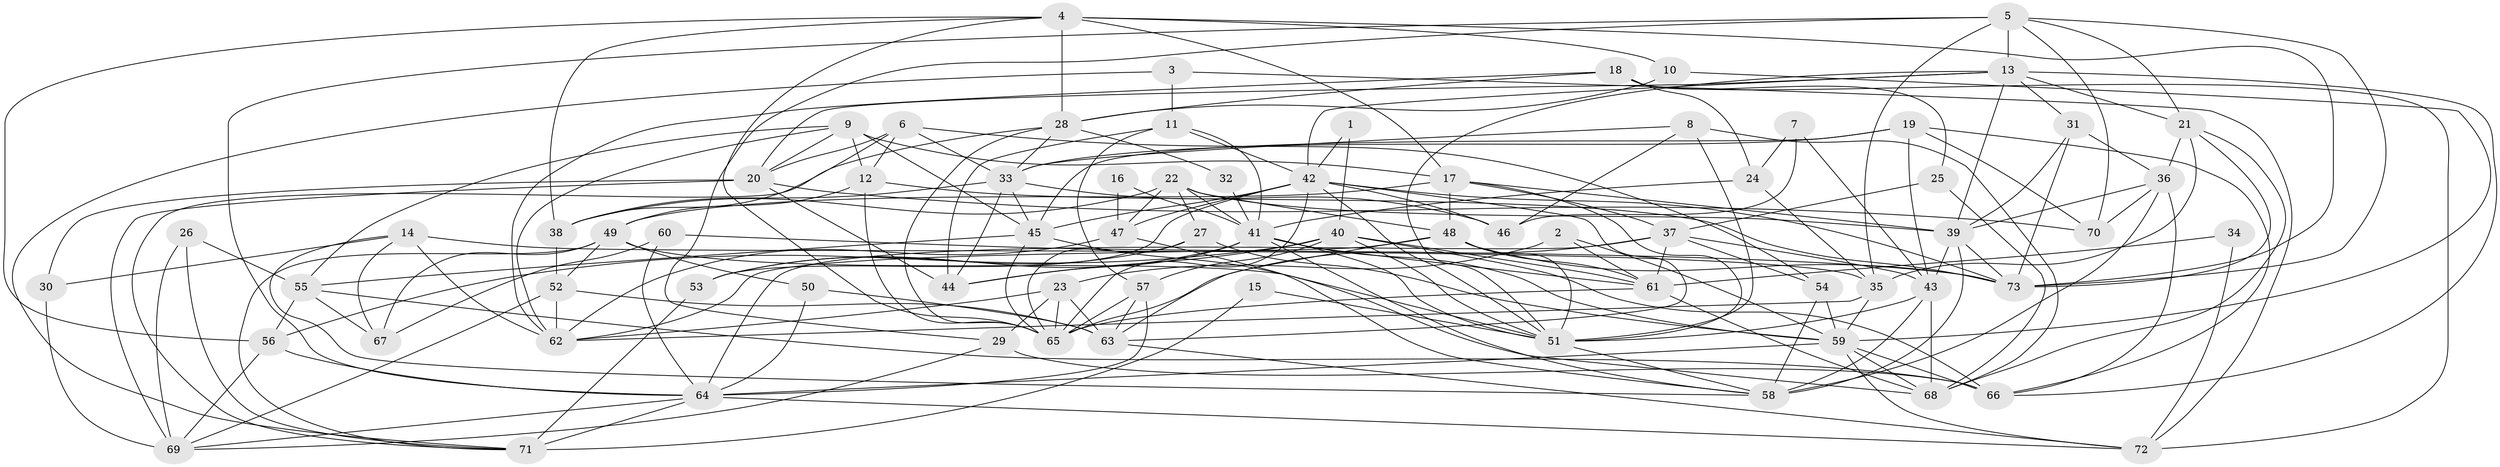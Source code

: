 // original degree distribution, {3: 0.3448275862068966, 2: 0.0896551724137931, 4: 0.2620689655172414, 6: 0.12413793103448276, 7: 0.04827586206896552, 5: 0.1310344827586207}
// Generated by graph-tools (version 1.1) at 2025/26/03/09/25 03:26:19]
// undirected, 73 vertices, 208 edges
graph export_dot {
graph [start="1"]
  node [color=gray90,style=filled];
  1;
  2;
  3;
  4;
  5;
  6;
  7;
  8;
  9;
  10;
  11;
  12;
  13;
  14;
  15;
  16;
  17;
  18;
  19;
  20;
  21;
  22;
  23;
  24;
  25;
  26;
  27;
  28;
  29;
  30;
  31;
  32;
  33;
  34;
  35;
  36;
  37;
  38;
  39;
  40;
  41;
  42;
  43;
  44;
  45;
  46;
  47;
  48;
  49;
  50;
  51;
  52;
  53;
  54;
  55;
  56;
  57;
  58;
  59;
  60;
  61;
  62;
  63;
  64;
  65;
  66;
  67;
  68;
  69;
  70;
  71;
  72;
  73;
  1 -- 40 [weight=1.0];
  1 -- 42 [weight=1.0];
  2 -- 23 [weight=1.0];
  2 -- 59 [weight=1.0];
  2 -- 61 [weight=1.0];
  3 -- 11 [weight=2.0];
  3 -- 71 [weight=1.0];
  3 -- 72 [weight=1.0];
  4 -- 10 [weight=1.0];
  4 -- 17 [weight=1.0];
  4 -- 28 [weight=1.0];
  4 -- 38 [weight=1.0];
  4 -- 56 [weight=1.0];
  4 -- 65 [weight=1.0];
  4 -- 73 [weight=1.0];
  5 -- 13 [weight=1.0];
  5 -- 21 [weight=1.0];
  5 -- 29 [weight=1.0];
  5 -- 35 [weight=1.0];
  5 -- 64 [weight=1.0];
  5 -- 70 [weight=1.0];
  5 -- 73 [weight=1.0];
  6 -- 12 [weight=1.0];
  6 -- 20 [weight=1.0];
  6 -- 33 [weight=1.0];
  6 -- 38 [weight=1.0];
  6 -- 54 [weight=1.0];
  7 -- 24 [weight=1.0];
  7 -- 43 [weight=1.0];
  7 -- 46 [weight=1.0];
  8 -- 33 [weight=1.0];
  8 -- 46 [weight=1.0];
  8 -- 51 [weight=1.0];
  8 -- 68 [weight=1.0];
  9 -- 12 [weight=1.0];
  9 -- 17 [weight=2.0];
  9 -- 20 [weight=1.0];
  9 -- 45 [weight=1.0];
  9 -- 55 [weight=1.0];
  9 -- 62 [weight=1.0];
  10 -- 28 [weight=1.0];
  10 -- 59 [weight=1.0];
  11 -- 41 [weight=1.0];
  11 -- 42 [weight=1.0];
  11 -- 44 [weight=1.0];
  11 -- 57 [weight=1.0];
  12 -- 49 [weight=1.0];
  12 -- 65 [weight=1.0];
  12 -- 73 [weight=1.0];
  13 -- 20 [weight=1.0];
  13 -- 21 [weight=1.0];
  13 -- 31 [weight=1.0];
  13 -- 39 [weight=1.0];
  13 -- 42 [weight=1.0];
  13 -- 51 [weight=1.0];
  13 -- 66 [weight=1.0];
  14 -- 30 [weight=1.0];
  14 -- 35 [weight=1.0];
  14 -- 58 [weight=1.0];
  14 -- 62 [weight=1.0];
  14 -- 67 [weight=1.0];
  15 -- 51 [weight=1.0];
  15 -- 71 [weight=1.0];
  16 -- 41 [weight=1.0];
  16 -- 47 [weight=1.0];
  17 -- 37 [weight=1.0];
  17 -- 39 [weight=1.0];
  17 -- 48 [weight=1.0];
  17 -- 49 [weight=1.0];
  17 -- 51 [weight=1.0];
  18 -- 24 [weight=1.0];
  18 -- 25 [weight=1.0];
  18 -- 28 [weight=1.0];
  18 -- 62 [weight=1.0];
  18 -- 72 [weight=1.0];
  19 -- 33 [weight=1.0];
  19 -- 43 [weight=1.0];
  19 -- 45 [weight=1.0];
  19 -- 66 [weight=1.0];
  19 -- 70 [weight=1.0];
  20 -- 30 [weight=1.0];
  20 -- 44 [weight=1.0];
  20 -- 69 [weight=1.0];
  20 -- 70 [weight=1.0];
  21 -- 35 [weight=1.0];
  21 -- 36 [weight=1.0];
  21 -- 68 [weight=1.0];
  21 -- 73 [weight=1.0];
  22 -- 27 [weight=1.0];
  22 -- 38 [weight=1.0];
  22 -- 39 [weight=1.0];
  22 -- 41 [weight=1.0];
  22 -- 47 [weight=1.0];
  22 -- 48 [weight=1.0];
  23 -- 29 [weight=1.0];
  23 -- 62 [weight=2.0];
  23 -- 63 [weight=1.0];
  23 -- 65 [weight=1.0];
  24 -- 35 [weight=1.0];
  24 -- 41 [weight=1.0];
  25 -- 37 [weight=1.0];
  25 -- 68 [weight=1.0];
  26 -- 55 [weight=1.0];
  26 -- 69 [weight=1.0];
  26 -- 71 [weight=1.0];
  27 -- 53 [weight=1.0];
  27 -- 59 [weight=1.0];
  27 -- 65 [weight=1.0];
  28 -- 32 [weight=1.0];
  28 -- 33 [weight=1.0];
  28 -- 65 [weight=1.0];
  28 -- 71 [weight=1.0];
  29 -- 66 [weight=2.0];
  29 -- 69 [weight=1.0];
  30 -- 69 [weight=1.0];
  31 -- 36 [weight=1.0];
  31 -- 39 [weight=1.0];
  31 -- 73 [weight=1.0];
  32 -- 41 [weight=1.0];
  33 -- 38 [weight=1.0];
  33 -- 44 [weight=1.0];
  33 -- 45 [weight=1.0];
  33 -- 46 [weight=1.0];
  34 -- 61 [weight=1.0];
  34 -- 72 [weight=1.0];
  35 -- 59 [weight=1.0];
  35 -- 62 [weight=1.0];
  36 -- 39 [weight=1.0];
  36 -- 58 [weight=1.0];
  36 -- 66 [weight=1.0];
  36 -- 70 [weight=1.0];
  37 -- 43 [weight=1.0];
  37 -- 54 [weight=1.0];
  37 -- 61 [weight=1.0];
  37 -- 64 [weight=1.0];
  37 -- 65 [weight=1.0];
  38 -- 52 [weight=1.0];
  39 -- 43 [weight=1.0];
  39 -- 58 [weight=2.0];
  39 -- 73 [weight=1.0];
  40 -- 44 [weight=1.0];
  40 -- 51 [weight=1.0];
  40 -- 56 [weight=1.0];
  40 -- 57 [weight=1.0];
  40 -- 61 [weight=1.0];
  40 -- 66 [weight=1.0];
  41 -- 44 [weight=1.0];
  41 -- 51 [weight=1.0];
  41 -- 53 [weight=1.0];
  41 -- 58 [weight=1.0];
  41 -- 59 [weight=1.0];
  41 -- 61 [weight=1.0];
  42 -- 45 [weight=1.0];
  42 -- 46 [weight=1.0];
  42 -- 47 [weight=1.0];
  42 -- 51 [weight=1.0];
  42 -- 53 [weight=1.0];
  42 -- 63 [weight=1.0];
  42 -- 65 [weight=1.0];
  42 -- 73 [weight=1.0];
  43 -- 51 [weight=1.0];
  43 -- 58 [weight=1.0];
  43 -- 68 [weight=1.0];
  45 -- 55 [weight=1.0];
  45 -- 65 [weight=1.0];
  45 -- 68 [weight=1.0];
  47 -- 58 [weight=1.0];
  47 -- 62 [weight=1.0];
  48 -- 51 [weight=1.0];
  48 -- 61 [weight=1.0];
  48 -- 62 [weight=2.0];
  48 -- 63 [weight=1.0];
  48 -- 73 [weight=1.0];
  49 -- 50 [weight=1.0];
  49 -- 51 [weight=1.0];
  49 -- 52 [weight=1.0];
  49 -- 67 [weight=1.0];
  49 -- 71 [weight=1.0];
  50 -- 63 [weight=1.0];
  50 -- 64 [weight=1.0];
  51 -- 58 [weight=1.0];
  52 -- 62 [weight=1.0];
  52 -- 63 [weight=1.0];
  52 -- 69 [weight=1.0];
  53 -- 71 [weight=1.0];
  54 -- 58 [weight=1.0];
  54 -- 59 [weight=1.0];
  55 -- 56 [weight=1.0];
  55 -- 66 [weight=1.0];
  55 -- 67 [weight=1.0];
  56 -- 64 [weight=1.0];
  56 -- 69 [weight=1.0];
  57 -- 63 [weight=1.0];
  57 -- 64 [weight=1.0];
  57 -- 65 [weight=1.0];
  59 -- 64 [weight=2.0];
  59 -- 66 [weight=1.0];
  59 -- 68 [weight=1.0];
  59 -- 72 [weight=1.0];
  60 -- 64 [weight=1.0];
  60 -- 67 [weight=1.0];
  60 -- 73 [weight=1.0];
  61 -- 65 [weight=1.0];
  61 -- 68 [weight=1.0];
  63 -- 72 [weight=1.0];
  64 -- 69 [weight=1.0];
  64 -- 71 [weight=2.0];
  64 -- 72 [weight=1.0];
}
